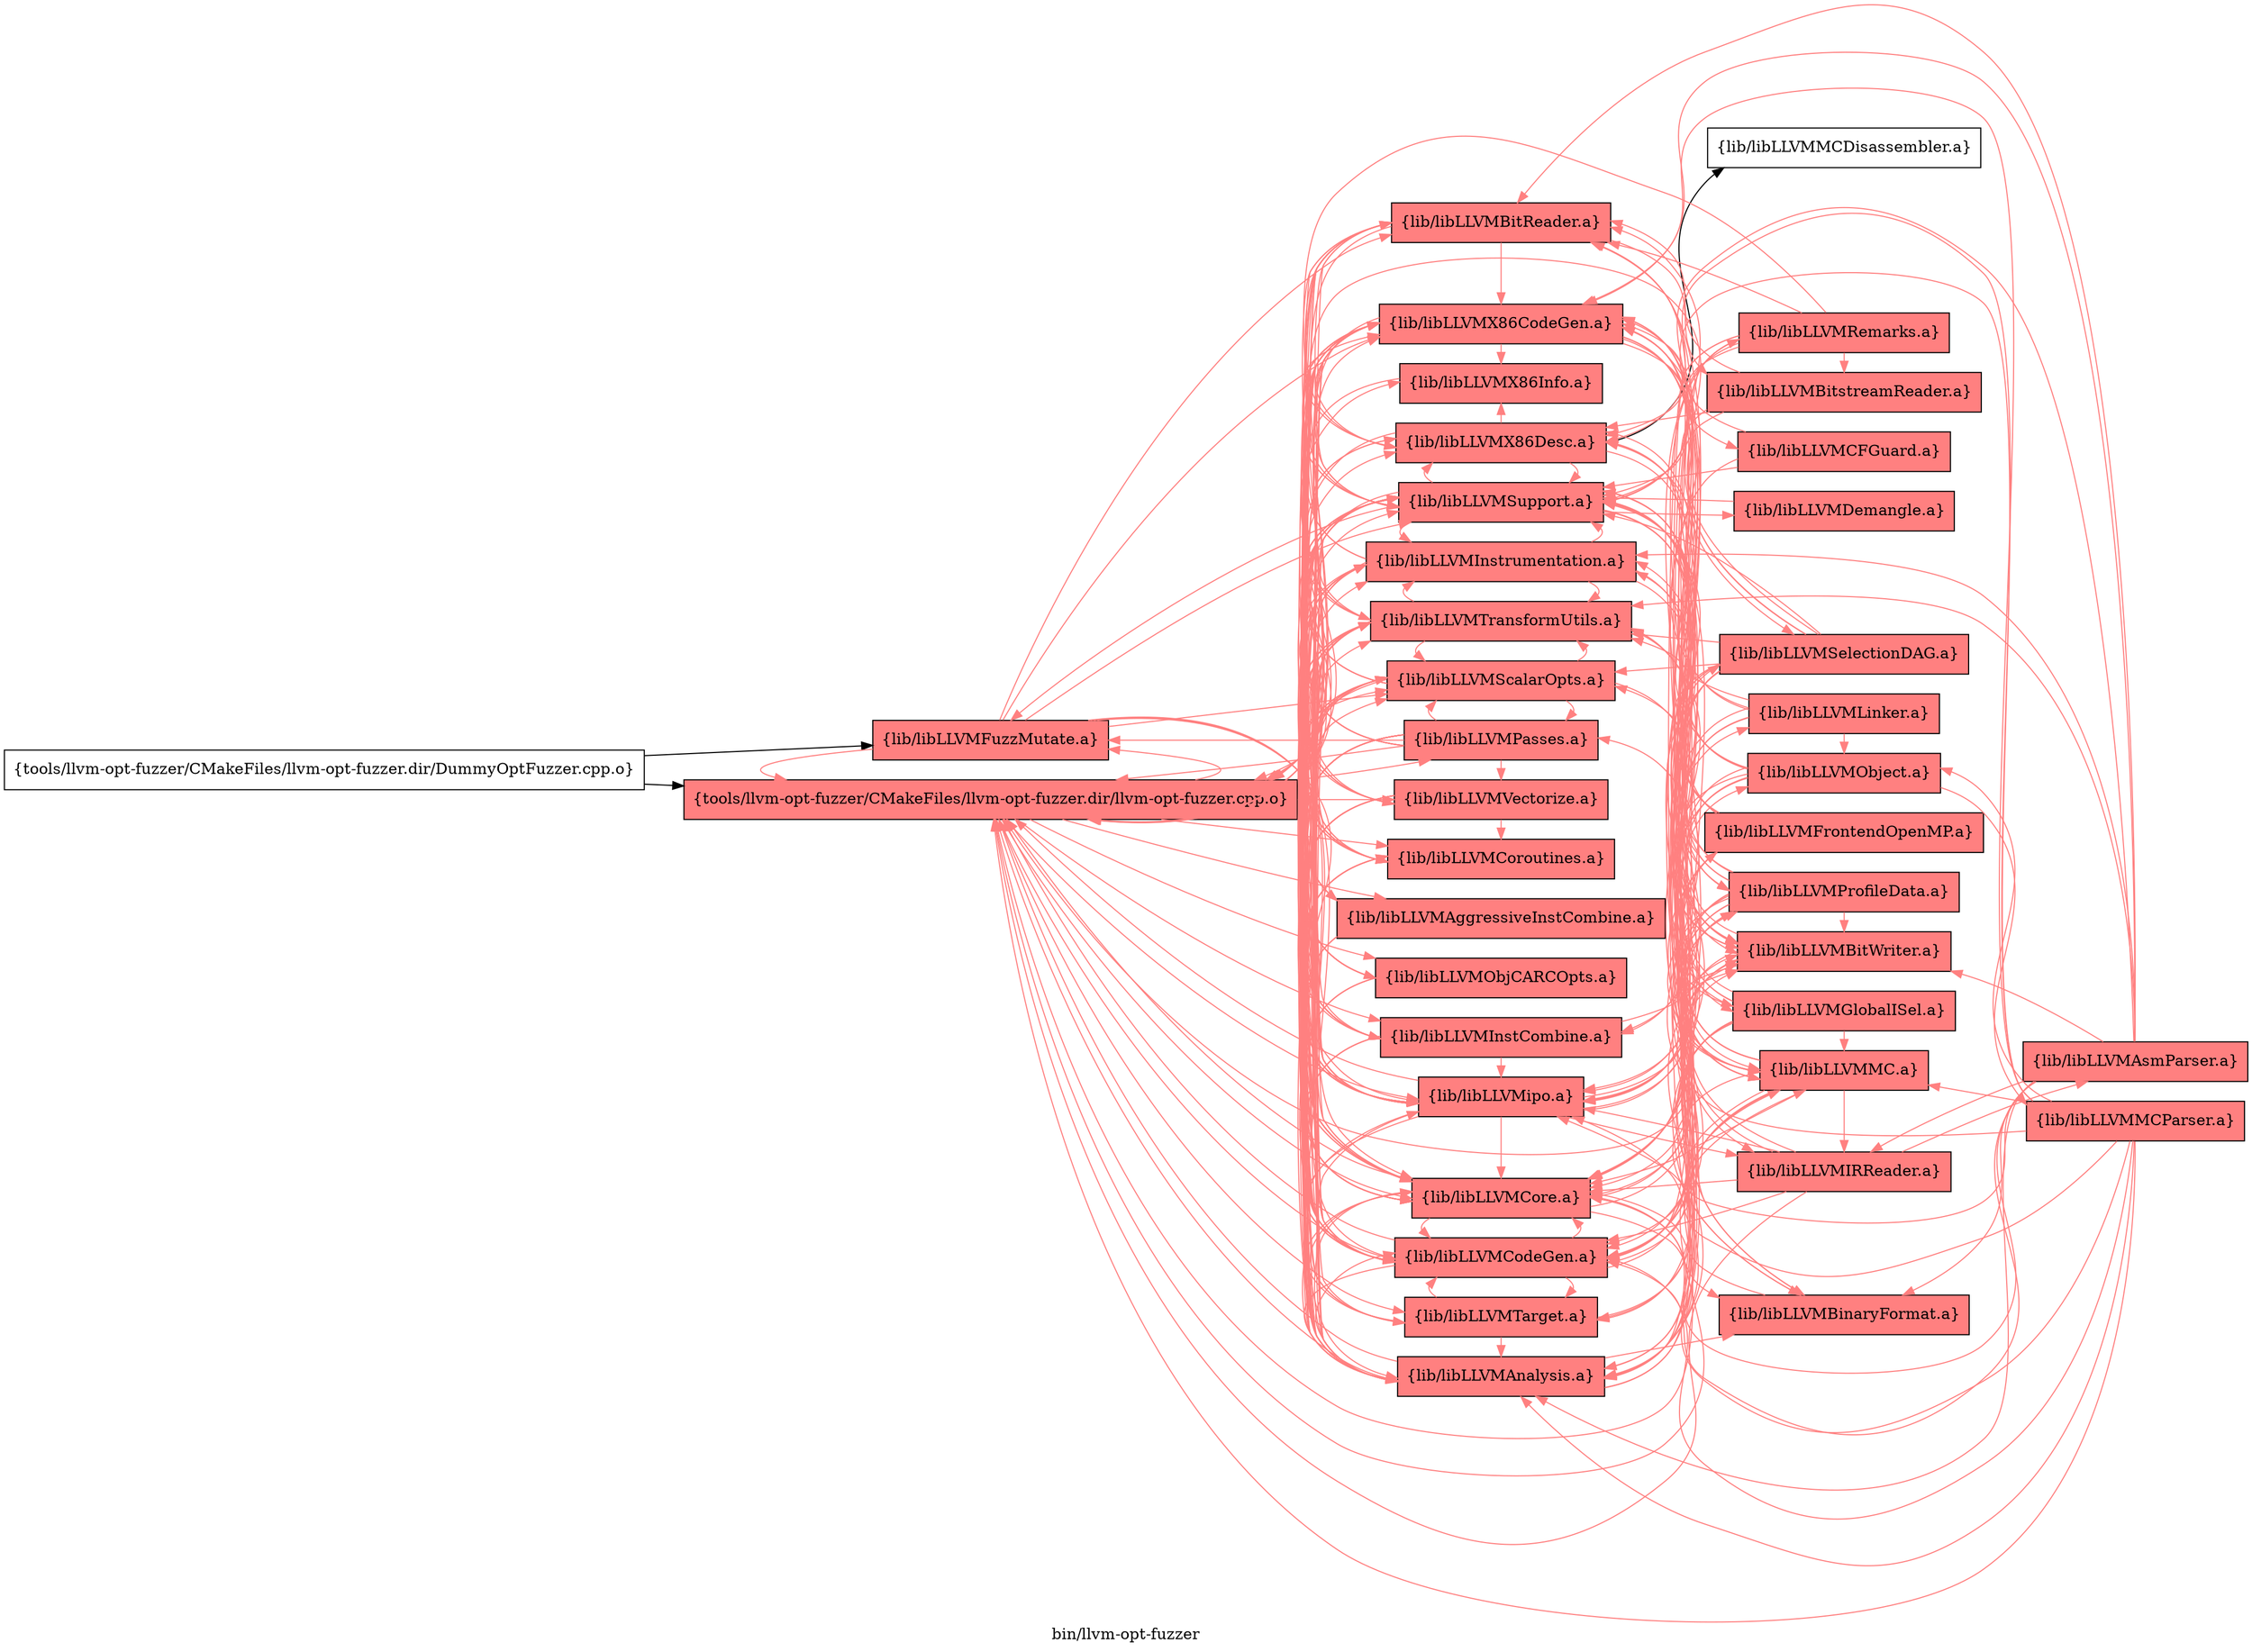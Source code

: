 digraph "bin/llvm-opt-fuzzer" {
	label="bin/llvm-opt-fuzzer";
	rankdir="LR"
	{ rank=same; Node0x559090021f58;  }
	{ rank=same; Node0x5590900212d8; Node0x559090018bd8;  }
	{ rank=same; Node0x55909002a888; Node0x55909002a388; Node0x559090029e88; Node0x55909002eac8; Node0x55909002dbc8; Node0x55909002d588; Node0x55909002d088; Node0x55909002cb88; Node0x559090031048; Node0x559090030b48; Node0x559090030648; Node0x559090019678; Node0x559090019178; Node0x55909001a118; Node0x559090019c18; Node0x55909001aa78; Node0x55909001a578; Node0x5590900163d8; Node0x55909002e5c8;  }
	{ rank=same; Node0x559090018048; Node0x559090017af8; Node0x559090025748; Node0x5590900186d8; Node0x55909002f838; Node0x559090015ed8; Node0x55909000ff38; Node0x55909002f3d8; Node0x55909002e0c8; Node0x5590900104d8; Node0x55909002c688; Node0x5590900264b8; Node0x559090026008; Node0x55909001a258; Node0x5590900109d8;  }

	Node0x559090021f58 [shape=record,shape=box,group=0,label="{tools/llvm-opt-fuzzer/CMakeFiles/llvm-opt-fuzzer.dir/DummyOptFuzzer.cpp.o}"];
	Node0x559090021f58 -> Node0x5590900212d8;
	Node0x559090021f58 -> Node0x559090018bd8;
	Node0x5590900212d8 [shape=record,shape=box,style=filled,fillcolor="1.000000 0.5 1",group=1,label="{tools/llvm-opt-fuzzer/CMakeFiles/llvm-opt-fuzzer.dir/llvm-opt-fuzzer.cpp.o}"];
	Node0x5590900212d8 -> Node0x55909002a888[color="1.000000 0.5 1"];
	Node0x5590900212d8 -> Node0x55909002a388[color="1.000000 0.5 1"];
	Node0x5590900212d8 -> Node0x559090029e88[color="1.000000 0.5 1"];
	Node0x5590900212d8 -> Node0x55909002eac8[color="1.000000 0.5 1"];
	Node0x5590900212d8 -> Node0x55909002dbc8[color="1.000000 0.5 1"];
	Node0x5590900212d8 -> Node0x55909002d588[color="1.000000 0.5 1"];
	Node0x5590900212d8 -> Node0x55909002d088[color="1.000000 0.5 1"];
	Node0x5590900212d8 -> Node0x55909002cb88[color="1.000000 0.5 1"];
	Node0x5590900212d8 -> Node0x559090031048[color="1.000000 0.5 1"];
	Node0x5590900212d8 -> Node0x559090030b48[color="1.000000 0.5 1"];
	Node0x5590900212d8 -> Node0x559090030648[color="1.000000 0.5 1"];
	Node0x5590900212d8 -> Node0x559090018bd8[color="1.000000 0.5 1"];
	Node0x5590900212d8 -> Node0x559090019678[color="1.000000 0.5 1"];
	Node0x5590900212d8 -> Node0x559090019178[color="1.000000 0.5 1"];
	Node0x5590900212d8 -> Node0x55909001a118[color="1.000000 0.5 1"];
	Node0x5590900212d8 -> Node0x559090019c18[color="1.000000 0.5 1"];
	Node0x5590900212d8 -> Node0x55909001aa78[color="1.000000 0.5 1"];
	Node0x5590900212d8 -> Node0x55909001a578[color="1.000000 0.5 1"];
	Node0x5590900212d8 -> Node0x5590900163d8[color="1.000000 0.5 1"];
	Node0x559090018bd8 [shape=record,shape=box,style=filled,fillcolor="1.000000 0.5 1",group=1,label="{lib/libLLVMFuzzMutate.a}"];
	Node0x559090018bd8 -> Node0x5590900212d8[color="1.000000 0.5 1"];
	Node0x559090018bd8 -> Node0x55909002eac8[color="1.000000 0.5 1"];
	Node0x559090018bd8 -> Node0x55909002dbc8[color="1.000000 0.5 1"];
	Node0x559090018bd8 -> Node0x55909002d588[color="1.000000 0.5 1"];
	Node0x559090018bd8 -> Node0x55909002cb88[color="1.000000 0.5 1"];
	Node0x559090018bd8 -> Node0x55909002e5c8[color="1.000000 0.5 1"];
	Node0x559090018bd8 -> Node0x55909001a118[color="1.000000 0.5 1"];
	Node0x559090018bd8 -> Node0x559090019178[color="1.000000 0.5 1"];
	Node0x559090018bd8 -> Node0x55909002a888[color="1.000000 0.5 1"];
	Node0x55909002a888 [shape=record,shape=box,style=filled,fillcolor="1.000000 0.5 1",group=1,label="{lib/libLLVMX86CodeGen.a}"];
	Node0x55909002a888 -> Node0x559090029e88[color="1.000000 0.5 1"];
	Node0x55909002a888 -> Node0x55909002eac8[color="1.000000 0.5 1"];
	Node0x55909002a888 -> Node0x55909002dbc8[color="1.000000 0.5 1"];
	Node0x55909002a888 -> Node0x55909002d588[color="1.000000 0.5 1"];
	Node0x55909002a888 -> Node0x559090018048[color="1.000000 0.5 1"];
	Node0x55909002a888 -> Node0x55909001a118[color="1.000000 0.5 1"];
	Node0x55909002a888 -> Node0x559090019c18[color="1.000000 0.5 1"];
	Node0x55909002a888 -> Node0x559090017af8[color="1.000000 0.5 1"];
	Node0x55909002a888 -> Node0x559090025748[color="1.000000 0.5 1"];
	Node0x55909002a888 -> Node0x5590900186d8[color="1.000000 0.5 1"];
	Node0x55909002a888 -> Node0x55909002a388[color="1.000000 0.5 1"];
	Node0x55909002a888 -> Node0x5590900212d8[color="1.000000 0.5 1"];
	Node0x55909002a888 -> Node0x55909002f838[color="1.000000 0.5 1"];
	Node0x55909002a888 -> Node0x55909001aa78[color="1.000000 0.5 1"];
	Node0x55909002a388 [shape=record,shape=box,style=filled,fillcolor="1.000000 0.5 1",group=1,label="{lib/libLLVMX86Desc.a}"];
	Node0x55909002a388 -> Node0x55909001a118[color="1.000000 0.5 1"];
	Node0x55909002a388 -> Node0x55909002a888[color="1.000000 0.5 1"];
	Node0x55909002a388 -> Node0x559090029e88[color="1.000000 0.5 1"];
	Node0x55909002a388 -> Node0x559090015ed8;
	Node0x55909002a388 -> Node0x5590900186d8[color="1.000000 0.5 1"];
	Node0x55909002a388 -> Node0x5590900212d8[color="1.000000 0.5 1"];
	Node0x55909002a388 -> Node0x55909000ff38[color="1.000000 0.5 1"];
	Node0x559090029e88 [shape=record,shape=box,style=filled,fillcolor="1.000000 0.5 1",group=1,label="{lib/libLLVMX86Info.a}"];
	Node0x559090029e88 -> Node0x55909001a118[color="1.000000 0.5 1"];
	Node0x55909002eac8 [shape=record,shape=box,style=filled,fillcolor="1.000000 0.5 1",group=1,label="{lib/libLLVMAnalysis.a}"];
	Node0x55909002eac8 -> Node0x55909002a888[color="1.000000 0.5 1"];
	Node0x55909002eac8 -> Node0x55909002d588[color="1.000000 0.5 1"];
	Node0x55909002eac8 -> Node0x55909001a118[color="1.000000 0.5 1"];
	Node0x55909002eac8 -> Node0x5590900212d8[color="1.000000 0.5 1"];
	Node0x55909002eac8 -> Node0x55909000ff38[color="1.000000 0.5 1"];
	Node0x55909002eac8 -> Node0x55909002f3d8[color="1.000000 0.5 1"];
	Node0x55909002eac8 -> Node0x55909002f838[color="1.000000 0.5 1"];
	Node0x55909002eac8 -> Node0x55909002dbc8[color="1.000000 0.5 1"];
	Node0x55909002eac8 -> Node0x559090019178[color="1.000000 0.5 1"];
	Node0x55909002eac8 -> Node0x55909002cb88[color="1.000000 0.5 1"];
	Node0x55909002dbc8 [shape=record,shape=box,style=filled,fillcolor="1.000000 0.5 1",group=1,label="{lib/libLLVMCodeGen.a}"];
	Node0x55909002dbc8 -> Node0x55909002a888[color="1.000000 0.5 1"];
	Node0x55909002dbc8 -> Node0x55909002eac8[color="1.000000 0.5 1"];
	Node0x55909002dbc8 -> Node0x55909002d588[color="1.000000 0.5 1"];
	Node0x55909002dbc8 -> Node0x55909001a118[color="1.000000 0.5 1"];
	Node0x55909002dbc8 -> Node0x5590900186d8[color="1.000000 0.5 1"];
	Node0x55909002dbc8 -> Node0x5590900212d8[color="1.000000 0.5 1"];
	Node0x55909002dbc8 -> Node0x55909001aa78[color="1.000000 0.5 1"];
	Node0x55909002dbc8 -> Node0x55909002a388[color="1.000000 0.5 1"];
	Node0x55909002dbc8 -> Node0x559090019c18[color="1.000000 0.5 1"];
	Node0x55909002dbc8 -> Node0x55909002e0c8[color="1.000000 0.5 1"];
	Node0x55909002dbc8 -> Node0x55909002f838[color="1.000000 0.5 1"];
	Node0x55909002dbc8 -> Node0x559090019178[color="1.000000 0.5 1"];
	Node0x55909002d588 [shape=record,shape=box,style=filled,fillcolor="1.000000 0.5 1",group=1,label="{lib/libLLVMCore.a}"];
	Node0x55909002d588 -> Node0x55909001a118[color="1.000000 0.5 1"];
	Node0x55909002d588 -> Node0x5590900212d8[color="1.000000 0.5 1"];
	Node0x55909002d588 -> Node0x55909002a888[color="1.000000 0.5 1"];
	Node0x55909002d588 -> Node0x55909002eac8[color="1.000000 0.5 1"];
	Node0x55909002d588 -> Node0x55909002e0c8[color="1.000000 0.5 1"];
	Node0x55909002d588 -> Node0x55909002dbc8[color="1.000000 0.5 1"];
	Node0x55909002d588 -> Node0x55909000ff38[color="1.000000 0.5 1"];
	Node0x55909002d588 -> Node0x55909002a388[color="1.000000 0.5 1"];
	Node0x55909002d588 -> Node0x5590900104d8[color="1.000000 0.5 1"];
	Node0x55909002d088 [shape=record,shape=box,style=filled,fillcolor="1.000000 0.5 1",group=1,label="{lib/libLLVMCoroutines.a}"];
	Node0x55909002d088 -> Node0x55909002a888[color="1.000000 0.5 1"];
	Node0x55909002d088 -> Node0x55909002eac8[color="1.000000 0.5 1"];
	Node0x55909002d088 -> Node0x55909002dbc8[color="1.000000 0.5 1"];
	Node0x55909002d088 -> Node0x55909002d588[color="1.000000 0.5 1"];
	Node0x55909002d088 -> Node0x55909001a118[color="1.000000 0.5 1"];
	Node0x55909002d088 -> Node0x55909001aa78[color="1.000000 0.5 1"];
	Node0x55909002d088 -> Node0x559090019178[color="1.000000 0.5 1"];
	Node0x55909002cb88 [shape=record,shape=box,style=filled,fillcolor="1.000000 0.5 1",group=1,label="{lib/libLLVMipo.a}"];
	Node0x55909002cb88 -> Node0x55909002a888[color="1.000000 0.5 1"];
	Node0x55909002cb88 -> Node0x55909002d588[color="1.000000 0.5 1"];
	Node0x55909002cb88 -> Node0x55909002eac8[color="1.000000 0.5 1"];
	Node0x55909002cb88 -> Node0x55909002e0c8[color="1.000000 0.5 1"];
	Node0x55909002cb88 -> Node0x55909002dbc8[color="1.000000 0.5 1"];
	Node0x55909002cb88 -> Node0x55909001a118[color="1.000000 0.5 1"];
	Node0x55909002cb88 -> Node0x55909001aa78[color="1.000000 0.5 1"];
	Node0x55909002cb88 -> Node0x5590900212d8[color="1.000000 0.5 1"];
	Node0x55909002cb88 -> Node0x55909002d088[color="1.000000 0.5 1"];
	Node0x55909002cb88 -> Node0x55909002e5c8[color="1.000000 0.5 1"];
	Node0x55909002cb88 -> Node0x55909002c688[color="1.000000 0.5 1"];
	Node0x55909002cb88 -> Node0x5590900264b8[color="1.000000 0.5 1"];
	Node0x55909002cb88 -> Node0x559090026008[color="1.000000 0.5 1"];
	Node0x55909002cb88 -> Node0x559090019178[color="1.000000 0.5 1"];
	Node0x55909002cb88 -> Node0x559090030648[color="1.000000 0.5 1"];
	Node0x55909002cb88 -> Node0x55909002f838[color="1.000000 0.5 1"];
	Node0x559090031048 [shape=record,shape=box,style=filled,fillcolor="1.000000 0.5 1",group=1,label="{lib/libLLVMAggressiveInstCombine.a}"];
	Node0x559090031048 -> Node0x55909002a888[color="1.000000 0.5 1"];
	Node0x559090031048 -> Node0x55909002eac8[color="1.000000 0.5 1"];
	Node0x559090031048 -> Node0x55909002dbc8[color="1.000000 0.5 1"];
	Node0x559090031048 -> Node0x55909002d588[color="1.000000 0.5 1"];
	Node0x559090031048 -> Node0x55909001a118[color="1.000000 0.5 1"];
	Node0x559090031048 -> Node0x55909001aa78[color="1.000000 0.5 1"];
	Node0x559090030b48 [shape=record,shape=box,style=filled,fillcolor="1.000000 0.5 1",group=1,label="{lib/libLLVMInstCombine.a}"];
	Node0x559090030b48 -> Node0x55909002a888[color="1.000000 0.5 1"];
	Node0x559090030b48 -> Node0x55909002eac8[color="1.000000 0.5 1"];
	Node0x559090030b48 -> Node0x55909002dbc8[color="1.000000 0.5 1"];
	Node0x559090030b48 -> Node0x55909002d588[color="1.000000 0.5 1"];
	Node0x559090030b48 -> Node0x55909002d088[color="1.000000 0.5 1"];
	Node0x559090030b48 -> Node0x55909001a118[color="1.000000 0.5 1"];
	Node0x559090030b48 -> Node0x55909001aa78[color="1.000000 0.5 1"];
	Node0x559090030b48 -> Node0x55909002e0c8[color="1.000000 0.5 1"];
	Node0x559090030b48 -> Node0x55909002cb88[color="1.000000 0.5 1"];
	Node0x559090030648 [shape=record,shape=box,style=filled,fillcolor="1.000000 0.5 1",group=1,label="{lib/libLLVMInstrumentation.a}"];
	Node0x559090030648 -> Node0x55909002a888[color="1.000000 0.5 1"];
	Node0x559090030648 -> Node0x55909002eac8[color="1.000000 0.5 1"];
	Node0x559090030648 -> Node0x55909002d588[color="1.000000 0.5 1"];
	Node0x559090030648 -> Node0x55909002cb88[color="1.000000 0.5 1"];
	Node0x559090030648 -> Node0x55909001a118[color="1.000000 0.5 1"];
	Node0x559090030648 -> Node0x55909002f838[color="1.000000 0.5 1"];
	Node0x559090030648 -> Node0x5590900212d8[color="1.000000 0.5 1"];
	Node0x559090030648 -> Node0x55909002dbc8[color="1.000000 0.5 1"];
	Node0x559090030648 -> Node0x559090030b48[color="1.000000 0.5 1"];
	Node0x559090030648 -> Node0x55909001aa78[color="1.000000 0.5 1"];
	Node0x559090030648 -> Node0x5590900186d8[color="1.000000 0.5 1"];
	Node0x559090030648 -> Node0x55909002d088[color="1.000000 0.5 1"];
	Node0x559090030648 -> Node0x55909002e5c8[color="1.000000 0.5 1"];
	Node0x559090019678 [shape=record,shape=box,style=filled,fillcolor="1.000000 0.5 1",group=1,label="{lib/libLLVMObjCARCOpts.a}"];
	Node0x559090019678 -> Node0x55909002a888[color="1.000000 0.5 1"];
	Node0x559090019678 -> Node0x55909002eac8[color="1.000000 0.5 1"];
	Node0x559090019678 -> Node0x55909002d588[color="1.000000 0.5 1"];
	Node0x559090019678 -> Node0x55909001a118[color="1.000000 0.5 1"];
	Node0x559090019678 -> Node0x55909001aa78[color="1.000000 0.5 1"];
	Node0x559090019678 -> Node0x55909002dbc8[color="1.000000 0.5 1"];
	Node0x559090019178 [shape=record,shape=box,style=filled,fillcolor="1.000000 0.5 1",group=1,label="{lib/libLLVMScalarOpts.a}"];
	Node0x559090019178 -> Node0x55909002a888[color="1.000000 0.5 1"];
	Node0x559090019178 -> Node0x55909002eac8[color="1.000000 0.5 1"];
	Node0x559090019178 -> Node0x55909002d588[color="1.000000 0.5 1"];
	Node0x559090019178 -> Node0x55909002cb88[color="1.000000 0.5 1"];
	Node0x559090019178 -> Node0x55909001a118[color="1.000000 0.5 1"];
	Node0x559090019178 -> Node0x55909001aa78[color="1.000000 0.5 1"];
	Node0x559090019178 -> Node0x55909002dbc8[color="1.000000 0.5 1"];
	Node0x559090019178 -> Node0x559090030b48[color="1.000000 0.5 1"];
	Node0x559090019178 -> Node0x559090030648[color="1.000000 0.5 1"];
	Node0x559090019178 -> Node0x55909002e0c8[color="1.000000 0.5 1"];
	Node0x559090019178 -> Node0x55909002d088[color="1.000000 0.5 1"];
	Node0x559090019178 -> Node0x5590900212d8[color="1.000000 0.5 1"];
	Node0x559090019178 -> Node0x559090019678[color="1.000000 0.5 1"];
	Node0x559090019178 -> Node0x55909001a578[color="1.000000 0.5 1"];
	Node0x559090019178 -> Node0x5590900163d8[color="1.000000 0.5 1"];
	Node0x55909001a118 [shape=record,shape=box,style=filled,fillcolor="1.000000 0.5 1",group=1,label="{lib/libLLVMSupport.a}"];
	Node0x55909001a118 -> Node0x5590900212d8[color="1.000000 0.5 1"];
	Node0x55909001a118 -> Node0x55909002a888[color="1.000000 0.5 1"];
	Node0x55909001a118 -> Node0x55909002eac8[color="1.000000 0.5 1"];
	Node0x55909001a118 -> Node0x55909002dbc8[color="1.000000 0.5 1"];
	Node0x55909001a118 -> Node0x55909002d588[color="1.000000 0.5 1"];
	Node0x55909001a118 -> Node0x5590900186d8[color="1.000000 0.5 1"];
	Node0x55909001a118 -> Node0x55909002e0c8[color="1.000000 0.5 1"];
	Node0x55909001a118 -> Node0x55909002a388[color="1.000000 0.5 1"];
	Node0x55909001a118 -> Node0x55909002e5c8[color="1.000000 0.5 1"];
	Node0x55909001a118 -> Node0x559090030648[color="1.000000 0.5 1"];
	Node0x55909001a118 -> Node0x55909002c688[color="1.000000 0.5 1"];
	Node0x55909001a118 -> Node0x55909002cb88[color="1.000000 0.5 1"];
	Node0x55909001a118 -> Node0x559090018bd8[color="1.000000 0.5 1"];
	Node0x55909001a118 -> Node0x55909001a258[color="1.000000 0.5 1"];
	Node0x559090019c18 [shape=record,shape=box,style=filled,fillcolor="1.000000 0.5 1",group=1,label="{lib/libLLVMTarget.a}"];
	Node0x559090019c18 -> Node0x55909002a888[color="1.000000 0.5 1"];
	Node0x559090019c18 -> Node0x55909002eac8[color="1.000000 0.5 1"];
	Node0x559090019c18 -> Node0x55909002d588[color="1.000000 0.5 1"];
	Node0x559090019c18 -> Node0x55909001a118[color="1.000000 0.5 1"];
	Node0x559090019c18 -> Node0x55909002dbc8[color="1.000000 0.5 1"];
	Node0x559090019c18 -> Node0x5590900186d8[color="1.000000 0.5 1"];
	Node0x55909001aa78 [shape=record,shape=box,style=filled,fillcolor="1.000000 0.5 1",group=1,label="{lib/libLLVMTransformUtils.a}"];
	Node0x55909001aa78 -> Node0x55909001a118[color="1.000000 0.5 1"];
	Node0x55909001aa78 -> Node0x55909002a888[color="1.000000 0.5 1"];
	Node0x55909001aa78 -> Node0x55909002eac8[color="1.000000 0.5 1"];
	Node0x55909001aa78 -> Node0x55909002dbc8[color="1.000000 0.5 1"];
	Node0x55909001aa78 -> Node0x55909002d588[color="1.000000 0.5 1"];
	Node0x55909001aa78 -> Node0x55909002cb88[color="1.000000 0.5 1"];
	Node0x55909001aa78 -> Node0x559090019178[color="1.000000 0.5 1"];
	Node0x55909001aa78 -> Node0x5590900212d8[color="1.000000 0.5 1"];
	Node0x55909001aa78 -> Node0x559090030b48[color="1.000000 0.5 1"];
	Node0x55909001aa78 -> Node0x55909002e0c8[color="1.000000 0.5 1"];
	Node0x55909001aa78 -> Node0x55909002e5c8[color="1.000000 0.5 1"];
	Node0x55909001aa78 -> Node0x55909002d088[color="1.000000 0.5 1"];
	Node0x55909001aa78 -> Node0x559090030648[color="1.000000 0.5 1"];
	Node0x55909001a578 [shape=record,shape=box,style=filled,fillcolor="1.000000 0.5 1",group=1,label="{lib/libLLVMVectorize.a}"];
	Node0x55909001a578 -> Node0x55909002a888[color="1.000000 0.5 1"];
	Node0x55909001a578 -> Node0x55909002eac8[color="1.000000 0.5 1"];
	Node0x55909001a578 -> Node0x55909002dbc8[color="1.000000 0.5 1"];
	Node0x55909001a578 -> Node0x55909002d588[color="1.000000 0.5 1"];
	Node0x55909001a578 -> Node0x55909002d088[color="1.000000 0.5 1"];
	Node0x55909001a578 -> Node0x55909002cb88[color="1.000000 0.5 1"];
	Node0x55909001a578 -> Node0x559090031048[color="1.000000 0.5 1"];
	Node0x55909001a578 -> Node0x559090030b48[color="1.000000 0.5 1"];
	Node0x55909001a578 -> Node0x559090030648[color="1.000000 0.5 1"];
	Node0x55909001a578 -> Node0x559090019178[color="1.000000 0.5 1"];
	Node0x55909001a578 -> Node0x55909001a118[color="1.000000 0.5 1"];
	Node0x55909001a578 -> Node0x55909001aa78[color="1.000000 0.5 1"];
	Node0x5590900163d8 [shape=record,shape=box,style=filled,fillcolor="1.000000 0.5 1",group=1,label="{lib/libLLVMPasses.a}"];
	Node0x5590900163d8 -> Node0x5590900212d8[color="1.000000 0.5 1"];
	Node0x5590900163d8 -> Node0x55909002a888[color="1.000000 0.5 1"];
	Node0x5590900163d8 -> Node0x55909002eac8[color="1.000000 0.5 1"];
	Node0x5590900163d8 -> Node0x55909002d588[color="1.000000 0.5 1"];
	Node0x5590900163d8 -> Node0x559090019178[color="1.000000 0.5 1"];
	Node0x5590900163d8 -> Node0x559090030648[color="1.000000 0.5 1"];
	Node0x5590900163d8 -> Node0x55909002cb88[color="1.000000 0.5 1"];
	Node0x5590900163d8 -> Node0x55909002d088[color="1.000000 0.5 1"];
	Node0x5590900163d8 -> Node0x559090031048[color="1.000000 0.5 1"];
	Node0x5590900163d8 -> Node0x559090030b48[color="1.000000 0.5 1"];
	Node0x5590900163d8 -> Node0x559090018bd8[color="1.000000 0.5 1"];
	Node0x5590900163d8 -> Node0x559090019678[color="1.000000 0.5 1"];
	Node0x5590900163d8 -> Node0x55909001a118[color="1.000000 0.5 1"];
	Node0x5590900163d8 -> Node0x559090019c18[color="1.000000 0.5 1"];
	Node0x5590900163d8 -> Node0x55909001aa78[color="1.000000 0.5 1"];
	Node0x5590900163d8 -> Node0x55909001a578[color="1.000000 0.5 1"];
	Node0x559090018048 [shape=record,shape=box,style=filled,fillcolor="1.000000 0.5 1",group=1,label="{lib/libLLVMGlobalISel.a}"];
	Node0x559090018048 -> Node0x55909002a888[color="1.000000 0.5 1"];
	Node0x559090018048 -> Node0x55909002dbc8[color="1.000000 0.5 1"];
	Node0x559090018048 -> Node0x55909002d588[color="1.000000 0.5 1"];
	Node0x559090018048 -> Node0x55909001a118[color="1.000000 0.5 1"];
	Node0x559090018048 -> Node0x55909002eac8[color="1.000000 0.5 1"];
	Node0x559090018048 -> Node0x5590900186d8[color="1.000000 0.5 1"];
	Node0x559090018048 -> Node0x559090019c18[color="1.000000 0.5 1"];
	Node0x559090018048 -> Node0x559090017af8[color="1.000000 0.5 1"];
	Node0x559090018048 -> Node0x55909001aa78[color="1.000000 0.5 1"];
	Node0x559090017af8 [shape=record,shape=box,style=filled,fillcolor="1.000000 0.5 1",group=1,label="{lib/libLLVMSelectionDAG.a}"];
	Node0x559090017af8 -> Node0x55909002a888[color="1.000000 0.5 1"];
	Node0x559090017af8 -> Node0x55909002eac8[color="1.000000 0.5 1"];
	Node0x559090017af8 -> Node0x55909002dbc8[color="1.000000 0.5 1"];
	Node0x559090017af8 -> Node0x55909002d588[color="1.000000 0.5 1"];
	Node0x559090017af8 -> Node0x559090030b48[color="1.000000 0.5 1"];
	Node0x559090017af8 -> Node0x55909001a118[color="1.000000 0.5 1"];
	Node0x559090017af8 -> Node0x55909001aa78[color="1.000000 0.5 1"];
	Node0x559090017af8 -> Node0x5590900186d8[color="1.000000 0.5 1"];
	Node0x559090017af8 -> Node0x55909002cb88[color="1.000000 0.5 1"];
	Node0x559090017af8 -> Node0x559090019178[color="1.000000 0.5 1"];
	Node0x559090017af8 -> Node0x559090019c18[color="1.000000 0.5 1"];
	Node0x559090017af8 -> Node0x559090018048[color="1.000000 0.5 1"];
	Node0x559090017af8 -> Node0x5590900212d8[color="1.000000 0.5 1"];
	Node0x559090017af8 -> Node0x55909002e0c8[color="1.000000 0.5 1"];
	Node0x559090017af8 -> Node0x55909002e5c8[color="1.000000 0.5 1"];
	Node0x559090025748 [shape=record,shape=box,style=filled,fillcolor="1.000000 0.5 1",group=1,label="{lib/libLLVMCFGuard.a}"];
	Node0x559090025748 -> Node0x55909002a888[color="1.000000 0.5 1"];
	Node0x559090025748 -> Node0x55909002d588[color="1.000000 0.5 1"];
	Node0x559090025748 -> Node0x55909001a118[color="1.000000 0.5 1"];
	Node0x5590900186d8 [shape=record,shape=box,style=filled,fillcolor="1.000000 0.5 1",group=1,label="{lib/libLLVMMC.a}"];
	Node0x5590900186d8 -> Node0x55909002a388[color="1.000000 0.5 1"];
	Node0x5590900186d8 -> Node0x55909001a118[color="1.000000 0.5 1"];
	Node0x5590900186d8 -> Node0x5590900212d8[color="1.000000 0.5 1"];
	Node0x5590900186d8 -> Node0x55909002eac8[color="1.000000 0.5 1"];
	Node0x5590900186d8 -> Node0x55909002e0c8[color="1.000000 0.5 1"];
	Node0x5590900186d8 -> Node0x55909002dbc8[color="1.000000 0.5 1"];
	Node0x5590900186d8 -> Node0x55909002a888[color="1.000000 0.5 1"];
	Node0x5590900186d8 -> Node0x55909002c688[color="1.000000 0.5 1"];
	Node0x5590900186d8 -> Node0x55909000ff38[color="1.000000 0.5 1"];
	Node0x5590900186d8 -> Node0x55909002d588[color="1.000000 0.5 1"];
	Node0x55909002f838 [shape=record,shape=box,style=filled,fillcolor="1.000000 0.5 1",group=1,label="{lib/libLLVMProfileData.a}"];
	Node0x55909002f838 -> Node0x5590900212d8[color="1.000000 0.5 1"];
	Node0x55909002f838 -> Node0x55909002a888[color="1.000000 0.5 1"];
	Node0x55909002f838 -> Node0x55909002eac8[color="1.000000 0.5 1"];
	Node0x55909002f838 -> Node0x55909002dbc8[color="1.000000 0.5 1"];
	Node0x55909002f838 -> Node0x55909002d588[color="1.000000 0.5 1"];
	Node0x55909002f838 -> Node0x55909002cb88[color="1.000000 0.5 1"];
	Node0x55909002f838 -> Node0x559090030648[color="1.000000 0.5 1"];
	Node0x55909002f838 -> Node0x55909001a118[color="1.000000 0.5 1"];
	Node0x55909002f838 -> Node0x55909002a388[color="1.000000 0.5 1"];
	Node0x55909002f838 -> Node0x55909002e0c8[color="1.000000 0.5 1"];
	Node0x55909002f838 -> Node0x5590900186d8[color="1.000000 0.5 1"];
	Node0x559090015ed8 [shape=record,shape=box,group=0,label="{lib/libLLVMMCDisassembler.a}"];
	Node0x55909000ff38 [shape=record,shape=box,style=filled,fillcolor="1.000000 0.5 1",group=1,label="{lib/libLLVMBinaryFormat.a}"];
	Node0x55909000ff38 -> Node0x55909002d588[color="1.000000 0.5 1"];
	Node0x55909000ff38 -> Node0x55909001a118[color="1.000000 0.5 1"];
	Node0x55909002f3d8 [shape=record,shape=box,style=filled,fillcolor="1.000000 0.5 1",group=1,label="{lib/libLLVMObject.a}"];
	Node0x55909002f3d8 -> Node0x55909002a888[color="1.000000 0.5 1"];
	Node0x55909002f3d8 -> Node0x55909002d588[color="1.000000 0.5 1"];
	Node0x55909002f3d8 -> Node0x55909002cb88[color="1.000000 0.5 1"];
	Node0x55909002f3d8 -> Node0x55909002e5c8[color="1.000000 0.5 1"];
	Node0x55909002f3d8 -> Node0x5590900186d8[color="1.000000 0.5 1"];
	Node0x55909002f3d8 -> Node0x55909001a118[color="1.000000 0.5 1"];
	Node0x55909002f3d8 -> Node0x55909002dbc8[color="1.000000 0.5 1"];
	Node0x55909002f3d8 -> Node0x559090031138[color="1.000000 0.5 1"];
	Node0x55909002f3d8 -> Node0x55909002a388[color="1.000000 0.5 1"];
	Node0x55909002f3d8 -> Node0x55909002eac8[color="1.000000 0.5 1"];
	Node0x55909002e0c8 [shape=record,shape=box,style=filled,fillcolor="1.000000 0.5 1",group=1,label="{lib/libLLVMBitWriter.a}"];
	Node0x55909002e0c8 -> Node0x5590900212d8[color="1.000000 0.5 1"];
	Node0x55909002e0c8 -> Node0x55909002a888[color="1.000000 0.5 1"];
	Node0x55909002e0c8 -> Node0x55909002eac8[color="1.000000 0.5 1"];
	Node0x55909002e0c8 -> Node0x55909002d588[color="1.000000 0.5 1"];
	Node0x55909002e0c8 -> Node0x5590900186d8[color="1.000000 0.5 1"];
	Node0x55909002e0c8 -> Node0x55909001a118[color="1.000000 0.5 1"];
	Node0x5590900104d8 [shape=record,shape=box,style=filled,fillcolor="1.000000 0.5 1",group=1,label="{lib/libLLVMRemarks.a}"];
	Node0x5590900104d8 -> Node0x55909001a118[color="1.000000 0.5 1"];
	Node0x5590900104d8 -> Node0x55909002eac8[color="1.000000 0.5 1"];
	Node0x5590900104d8 -> Node0x55909002e0c8[color="1.000000 0.5 1"];
	Node0x5590900104d8 -> Node0x55909002dbc8[color="1.000000 0.5 1"];
	Node0x5590900104d8 -> Node0x55909002e5c8[color="1.000000 0.5 1"];
	Node0x5590900104d8 -> Node0x5590900212d8[color="1.000000 0.5 1"];
	Node0x5590900104d8 -> Node0x55909002a388[color="1.000000 0.5 1"];
	Node0x5590900104d8 -> Node0x55909002cb88[color="1.000000 0.5 1"];
	Node0x5590900104d8 -> Node0x55909000ff38[color="1.000000 0.5 1"];
	Node0x5590900104d8 -> Node0x5590900109d8[color="1.000000 0.5 1"];
	Node0x55909002e5c8 [shape=record,shape=box,style=filled,fillcolor="1.000000 0.5 1",group=1,label="{lib/libLLVMBitReader.a}"];
	Node0x55909002e5c8 -> Node0x5590900212d8[color="1.000000 0.5 1"];
	Node0x55909002e5c8 -> Node0x55909002a888[color="1.000000 0.5 1"];
	Node0x55909002e5c8 -> Node0x55909002a388[color="1.000000 0.5 1"];
	Node0x55909002e5c8 -> Node0x55909002eac8[color="1.000000 0.5 1"];
	Node0x55909002e5c8 -> Node0x55909002dbc8[color="1.000000 0.5 1"];
	Node0x55909002e5c8 -> Node0x55909002d588[color="1.000000 0.5 1"];
	Node0x55909002e5c8 -> Node0x55909002d088[color="1.000000 0.5 1"];
	Node0x55909002e5c8 -> Node0x55909002cb88[color="1.000000 0.5 1"];
	Node0x55909002e5c8 -> Node0x55909001a118[color="1.000000 0.5 1"];
	Node0x55909002e5c8 -> Node0x5590900109d8[color="1.000000 0.5 1"];
	Node0x55909002e5c8 -> Node0x55909002e0c8[color="1.000000 0.5 1"];
	Node0x55909002c688 [shape=record,shape=box,style=filled,fillcolor="1.000000 0.5 1",group=1,label="{lib/libLLVMIRReader.a}"];
	Node0x55909002c688 -> Node0x5590900212d8[color="1.000000 0.5 1"];
	Node0x55909002c688 -> Node0x55909002dbc8[color="1.000000 0.5 1"];
	Node0x55909002c688 -> Node0x55909002d588[color="1.000000 0.5 1"];
	Node0x55909002c688 -> Node0x55909002cb88[color="1.000000 0.5 1"];
	Node0x55909002c688 -> Node0x55909002e5c8[color="1.000000 0.5 1"];
	Node0x55909002c688 -> Node0x55909001a118[color="1.000000 0.5 1"];
	Node0x55909002c688 -> Node0x559090026f58[color="1.000000 0.5 1"];
	Node0x5590900264b8 [shape=record,shape=box,style=filled,fillcolor="1.000000 0.5 1",group=1,label="{lib/libLLVMLinker.a}"];
	Node0x5590900264b8 -> Node0x55909002a888[color="1.000000 0.5 1"];
	Node0x5590900264b8 -> Node0x55909002eac8[color="1.000000 0.5 1"];
	Node0x5590900264b8 -> Node0x55909002d588[color="1.000000 0.5 1"];
	Node0x5590900264b8 -> Node0x55909002cb88[color="1.000000 0.5 1"];
	Node0x5590900264b8 -> Node0x55909001a118[color="1.000000 0.5 1"];
	Node0x5590900264b8 -> Node0x55909001aa78[color="1.000000 0.5 1"];
	Node0x5590900264b8 -> Node0x55909002f3d8[color="1.000000 0.5 1"];
	Node0x5590900109d8 [shape=record,shape=box,style=filled,fillcolor="1.000000 0.5 1",group=1,label="{lib/libLLVMBitstreamReader.a}"];
	Node0x5590900109d8 -> Node0x55909002a388[color="1.000000 0.5 1"];
	Node0x5590900109d8 -> Node0x55909002e0c8[color="1.000000 0.5 1"];
	Node0x5590900109d8 -> Node0x55909002e5c8[color="1.000000 0.5 1"];
	Node0x5590900109d8 -> Node0x55909001a118[color="1.000000 0.5 1"];
	Node0x559090026008 [shape=record,shape=box,style=filled,fillcolor="1.000000 0.5 1",group=1,label="{lib/libLLVMFrontendOpenMP.a}"];
	Node0x559090026008 -> Node0x55909002a888[color="1.000000 0.5 1"];
	Node0x559090026008 -> Node0x55909002eac8[color="1.000000 0.5 1"];
	Node0x559090026008 -> Node0x55909002dbc8[color="1.000000 0.5 1"];
	Node0x559090026008 -> Node0x55909002d588[color="1.000000 0.5 1"];
	Node0x559090026008 -> Node0x559090030b48[color="1.000000 0.5 1"];
	Node0x559090026008 -> Node0x559090030648[color="1.000000 0.5 1"];
	Node0x559090026008 -> Node0x559090019178[color="1.000000 0.5 1"];
	Node0x559090026008 -> Node0x55909001a118[color="1.000000 0.5 1"];
	Node0x559090026008 -> Node0x55909001aa78[color="1.000000 0.5 1"];
	Node0x559090026f58 [shape=record,shape=box,style=filled,fillcolor="1.000000 0.5 1",group=1,label="{lib/libLLVMAsmParser.a}"];
	Node0x559090026f58 -> Node0x55909002a888[color="1.000000 0.5 1"];
	Node0x559090026f58 -> Node0x55909002eac8[color="1.000000 0.5 1"];
	Node0x559090026f58 -> Node0x55909002dbc8[color="1.000000 0.5 1"];
	Node0x559090026f58 -> Node0x55909002d588[color="1.000000 0.5 1"];
	Node0x559090026f58 -> Node0x55909002c688[color="1.000000 0.5 1"];
	Node0x559090026f58 -> Node0x55909001a118[color="1.000000 0.5 1"];
	Node0x559090026f58 -> Node0x55909002e0c8[color="1.000000 0.5 1"];
	Node0x559090026f58 -> Node0x55909002cb88[color="1.000000 0.5 1"];
	Node0x559090026f58 -> Node0x55909002e5c8[color="1.000000 0.5 1"];
	Node0x559090026f58 -> Node0x559090030648[color="1.000000 0.5 1"];
	Node0x559090026f58 -> Node0x55909001aa78[color="1.000000 0.5 1"];
	Node0x559090026f58 -> Node0x55909000ff38[color="1.000000 0.5 1"];
	Node0x55909001a258 [shape=record,shape=box,style=filled,fillcolor="1.000000 0.5 1",group=1,label="{lib/libLLVMDemangle.a}"];
	Node0x55909001a258 -> Node0x55909001a118[color="1.000000 0.5 1"];
	Node0x559090031138 [shape=record,shape=box,style=filled,fillcolor="1.000000 0.5 1",group=1,label="{lib/libLLVMMCParser.a}"];
	Node0x559090031138 -> Node0x5590900212d8[color="1.000000 0.5 1"];
	Node0x559090031138 -> Node0x55909002a388[color="1.000000 0.5 1"];
	Node0x559090031138 -> Node0x55909002eac8[color="1.000000 0.5 1"];
	Node0x559090031138 -> Node0x55909002dbc8[color="1.000000 0.5 1"];
	Node0x559090031138 -> Node0x55909002cb88[color="1.000000 0.5 1"];
	Node0x559090031138 -> Node0x5590900186d8[color="1.000000 0.5 1"];
	Node0x559090031138 -> Node0x55909001a118[color="1.000000 0.5 1"];
	Node0x559090031138 -> Node0x5590900163d8[color="1.000000 0.5 1"];
	Node0x559090031138 -> Node0x55909002a888[color="1.000000 0.5 1"];
	Node0x559090031138 -> Node0x55909002d588[color="1.000000 0.5 1"];
	Node0x559090031138 -> Node0x55909002f3d8[color="1.000000 0.5 1"];
}
